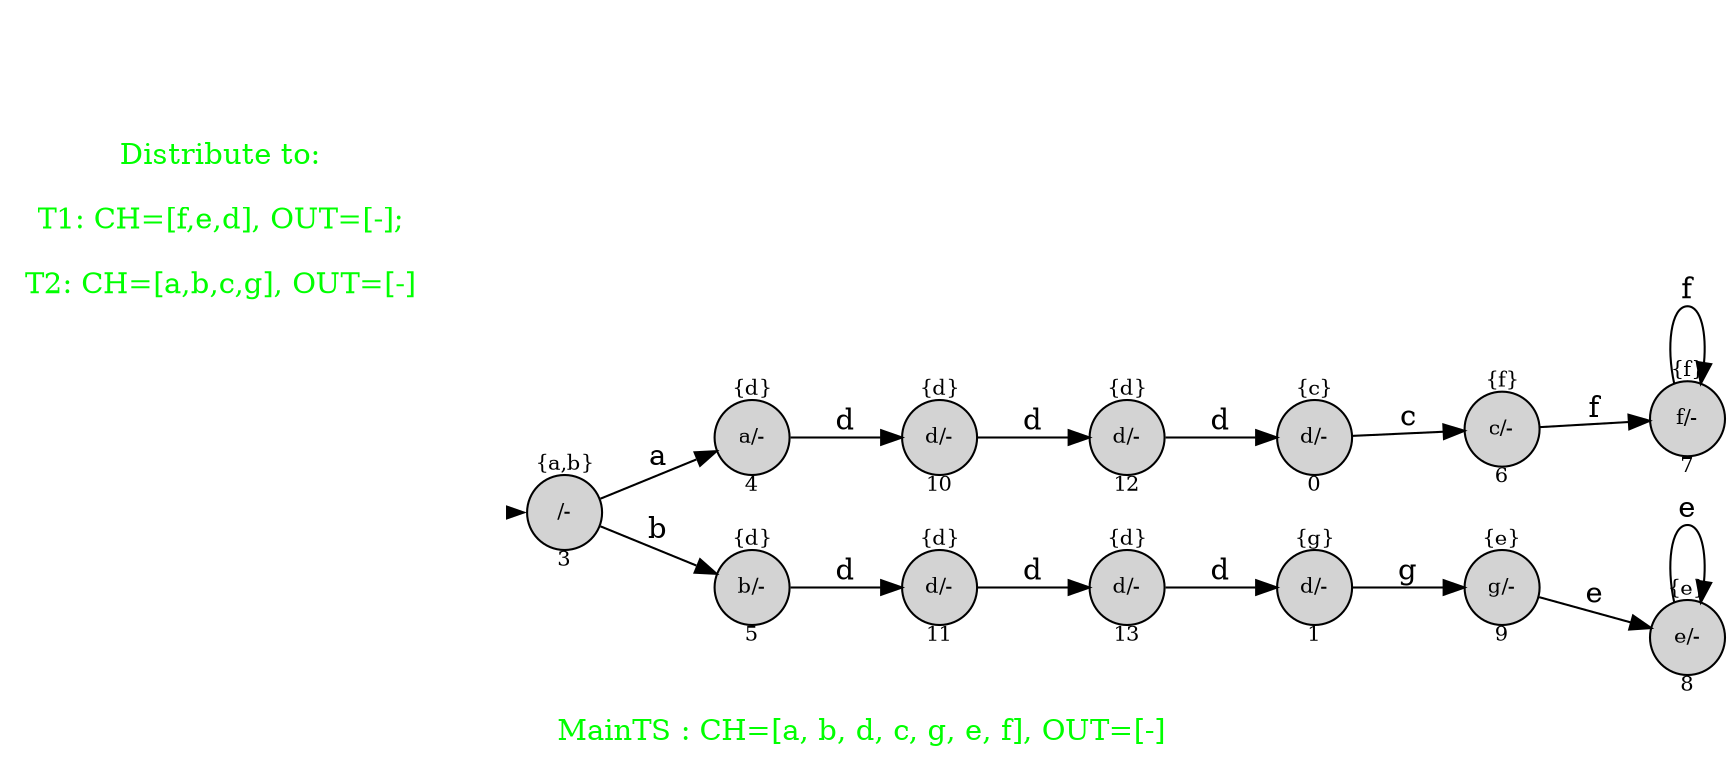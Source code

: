 digraph G {
graph [fontcolor="green",fontsize=14,rankdir=LR,ranksep=0.6,nodesep=0.5,label="
MainTS : CH=[a, b, d, c, g, e, f], OUT=[-] "];

node[shape=circle, style=filled, fixedsize=true, fontsize=10];

init [shape=point,style=invis];
spec [fontcolor="green",fontsize=14,peripheries=0,shape=square,fixedsize=false,style="",label="Distribute to:

T1: CH=[f,e,d], OUT=[-];

T2: CH=[a,b,c,g], OUT=[-]"];
	3[label="{a,b}

/-

3"];

0[label="{c}

d/-

0"];

1[label="{g}

d/-

1"];

	4[label="{d}

a/-

4"];

	9[label="{e}

g/-

9"];

	5[label="{d}

b/-

5"];



	6[label="{f}

c/-

6"];

	8[label="{e}

e/-

8"];

	7[label="{f}

f/-

7"];

10[label="{d}

d/-

10"];

11[label="{d}

d/-

11"];

12[label="{d}

d/-

12"];

13[label="{d}

d/-

13"];

	 init -> 3[penwidth=0,tooltip="initial state"];

	
	

	0 -> 6[label="c"];

	7 -> 7[label="f"];

	6 -> 7[label="f"];

	3 -> 4[label="a"];

	8 -> 8[label="e"];

	3 -> 5[label="b"];

	4 -> 10[label="d"];
	
	10 -> 12[label="d"];
	12 -> 0[label="d"];
	
	5 -> 11[label="d"];

	11 -> 13[label="d"];
	
	13 -> 1[label="d"];
	
	9 -> 8[label="e"];

	1 -> 9[label="g"];


}
